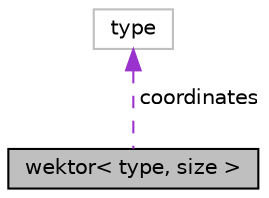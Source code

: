 digraph "wektor&lt; type, size &gt;"
{
  edge [fontname="Helvetica",fontsize="10",labelfontname="Helvetica",labelfontsize="10"];
  node [fontname="Helvetica",fontsize="10",shape=record];
  Node4 [label="wektor\< type, size \>",height=0.2,width=0.4,color="black", fillcolor="grey75", style="filled", fontcolor="black"];
  Node5 -> Node4 [dir="back",color="darkorchid3",fontsize="10",style="dashed",label=" coordinates" ,fontname="Helvetica"];
  Node5 [label="type",height=0.2,width=0.4,color="grey75", fillcolor="white", style="filled"];
}
